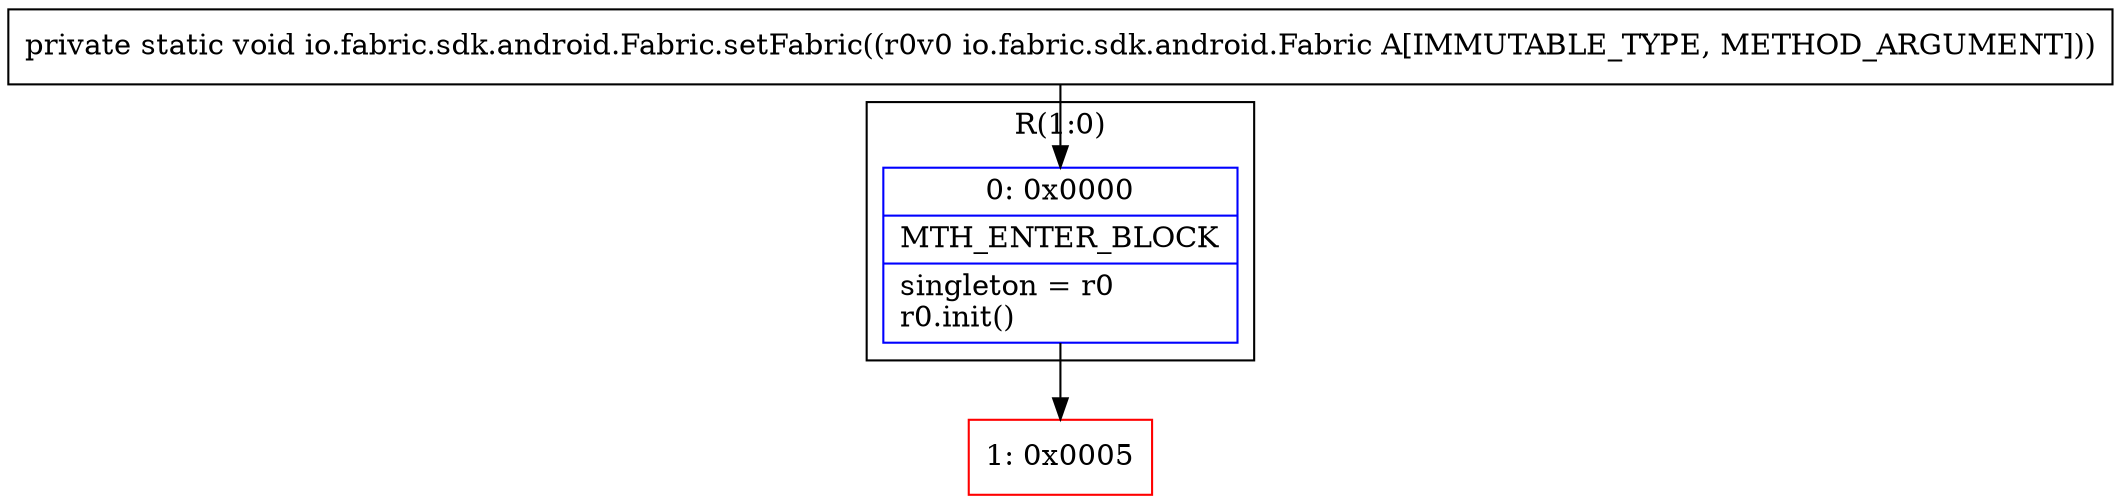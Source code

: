 digraph "CFG forio.fabric.sdk.android.Fabric.setFabric(Lio\/fabric\/sdk\/android\/Fabric;)V" {
subgraph cluster_Region_528485170 {
label = "R(1:0)";
node [shape=record,color=blue];
Node_0 [shape=record,label="{0\:\ 0x0000|MTH_ENTER_BLOCK\l|singleton = r0\lr0.init()\l}"];
}
Node_1 [shape=record,color=red,label="{1\:\ 0x0005}"];
MethodNode[shape=record,label="{private static void io.fabric.sdk.android.Fabric.setFabric((r0v0 io.fabric.sdk.android.Fabric A[IMMUTABLE_TYPE, METHOD_ARGUMENT])) }"];
MethodNode -> Node_0;
Node_0 -> Node_1;
}

